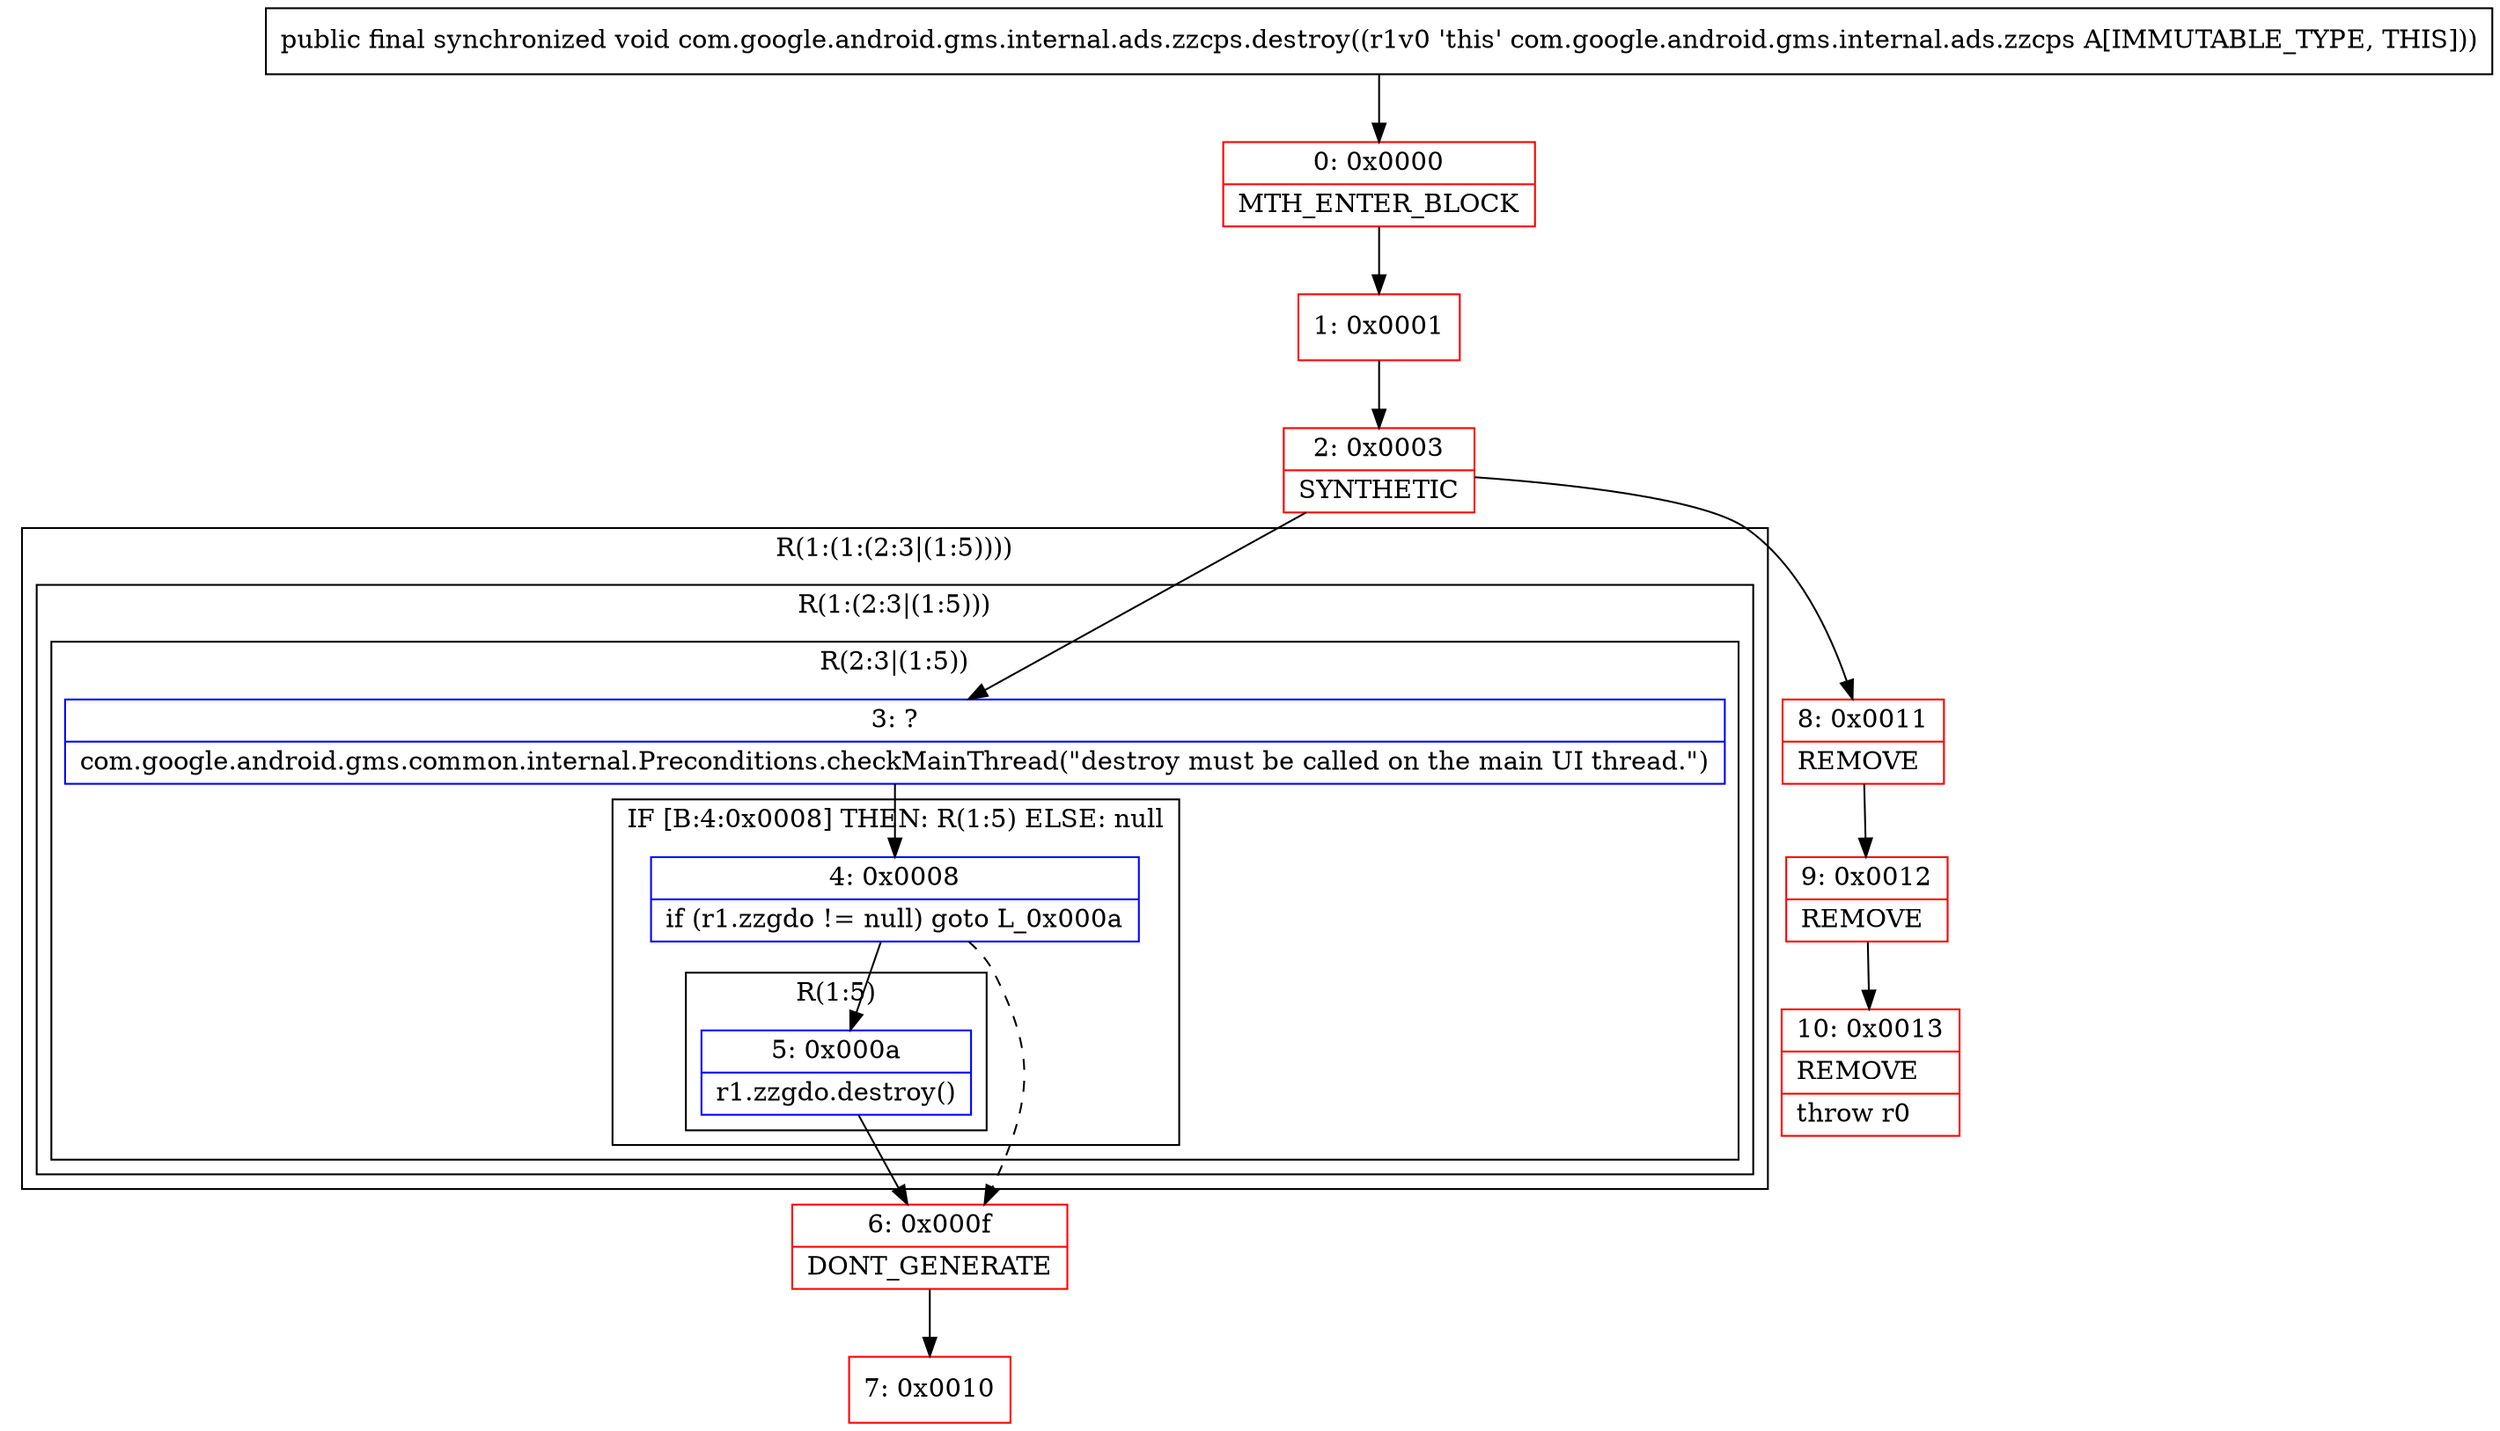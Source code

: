 digraph "CFG forcom.google.android.gms.internal.ads.zzcps.destroy()V" {
subgraph cluster_Region_1243902236 {
label = "R(1:(1:(2:3|(1:5))))";
node [shape=record,color=blue];
subgraph cluster_Region_1067745728 {
label = "R(1:(2:3|(1:5)))";
node [shape=record,color=blue];
subgraph cluster_Region_721446727 {
label = "R(2:3|(1:5))";
node [shape=record,color=blue];
Node_3 [shape=record,label="{3\:\ ?|com.google.android.gms.common.internal.Preconditions.checkMainThread(\"destroy must be called on the main UI thread.\")\l}"];
subgraph cluster_IfRegion_543957266 {
label = "IF [B:4:0x0008] THEN: R(1:5) ELSE: null";
node [shape=record,color=blue];
Node_4 [shape=record,label="{4\:\ 0x0008|if (r1.zzgdo != null) goto L_0x000a\l}"];
subgraph cluster_Region_1235818642 {
label = "R(1:5)";
node [shape=record,color=blue];
Node_5 [shape=record,label="{5\:\ 0x000a|r1.zzgdo.destroy()\l}"];
}
}
}
}
}
Node_0 [shape=record,color=red,label="{0\:\ 0x0000|MTH_ENTER_BLOCK\l}"];
Node_1 [shape=record,color=red,label="{1\:\ 0x0001}"];
Node_2 [shape=record,color=red,label="{2\:\ 0x0003|SYNTHETIC\l}"];
Node_6 [shape=record,color=red,label="{6\:\ 0x000f|DONT_GENERATE\l}"];
Node_7 [shape=record,color=red,label="{7\:\ 0x0010}"];
Node_8 [shape=record,color=red,label="{8\:\ 0x0011|REMOVE\l}"];
Node_9 [shape=record,color=red,label="{9\:\ 0x0012|REMOVE\l}"];
Node_10 [shape=record,color=red,label="{10\:\ 0x0013|REMOVE\l|throw r0\l}"];
MethodNode[shape=record,label="{public final synchronized void com.google.android.gms.internal.ads.zzcps.destroy((r1v0 'this' com.google.android.gms.internal.ads.zzcps A[IMMUTABLE_TYPE, THIS])) }"];
MethodNode -> Node_0;
Node_3 -> Node_4;
Node_4 -> Node_5;
Node_4 -> Node_6[style=dashed];
Node_5 -> Node_6;
Node_0 -> Node_1;
Node_1 -> Node_2;
Node_2 -> Node_3;
Node_2 -> Node_8;
Node_6 -> Node_7;
Node_8 -> Node_9;
Node_9 -> Node_10;
}

